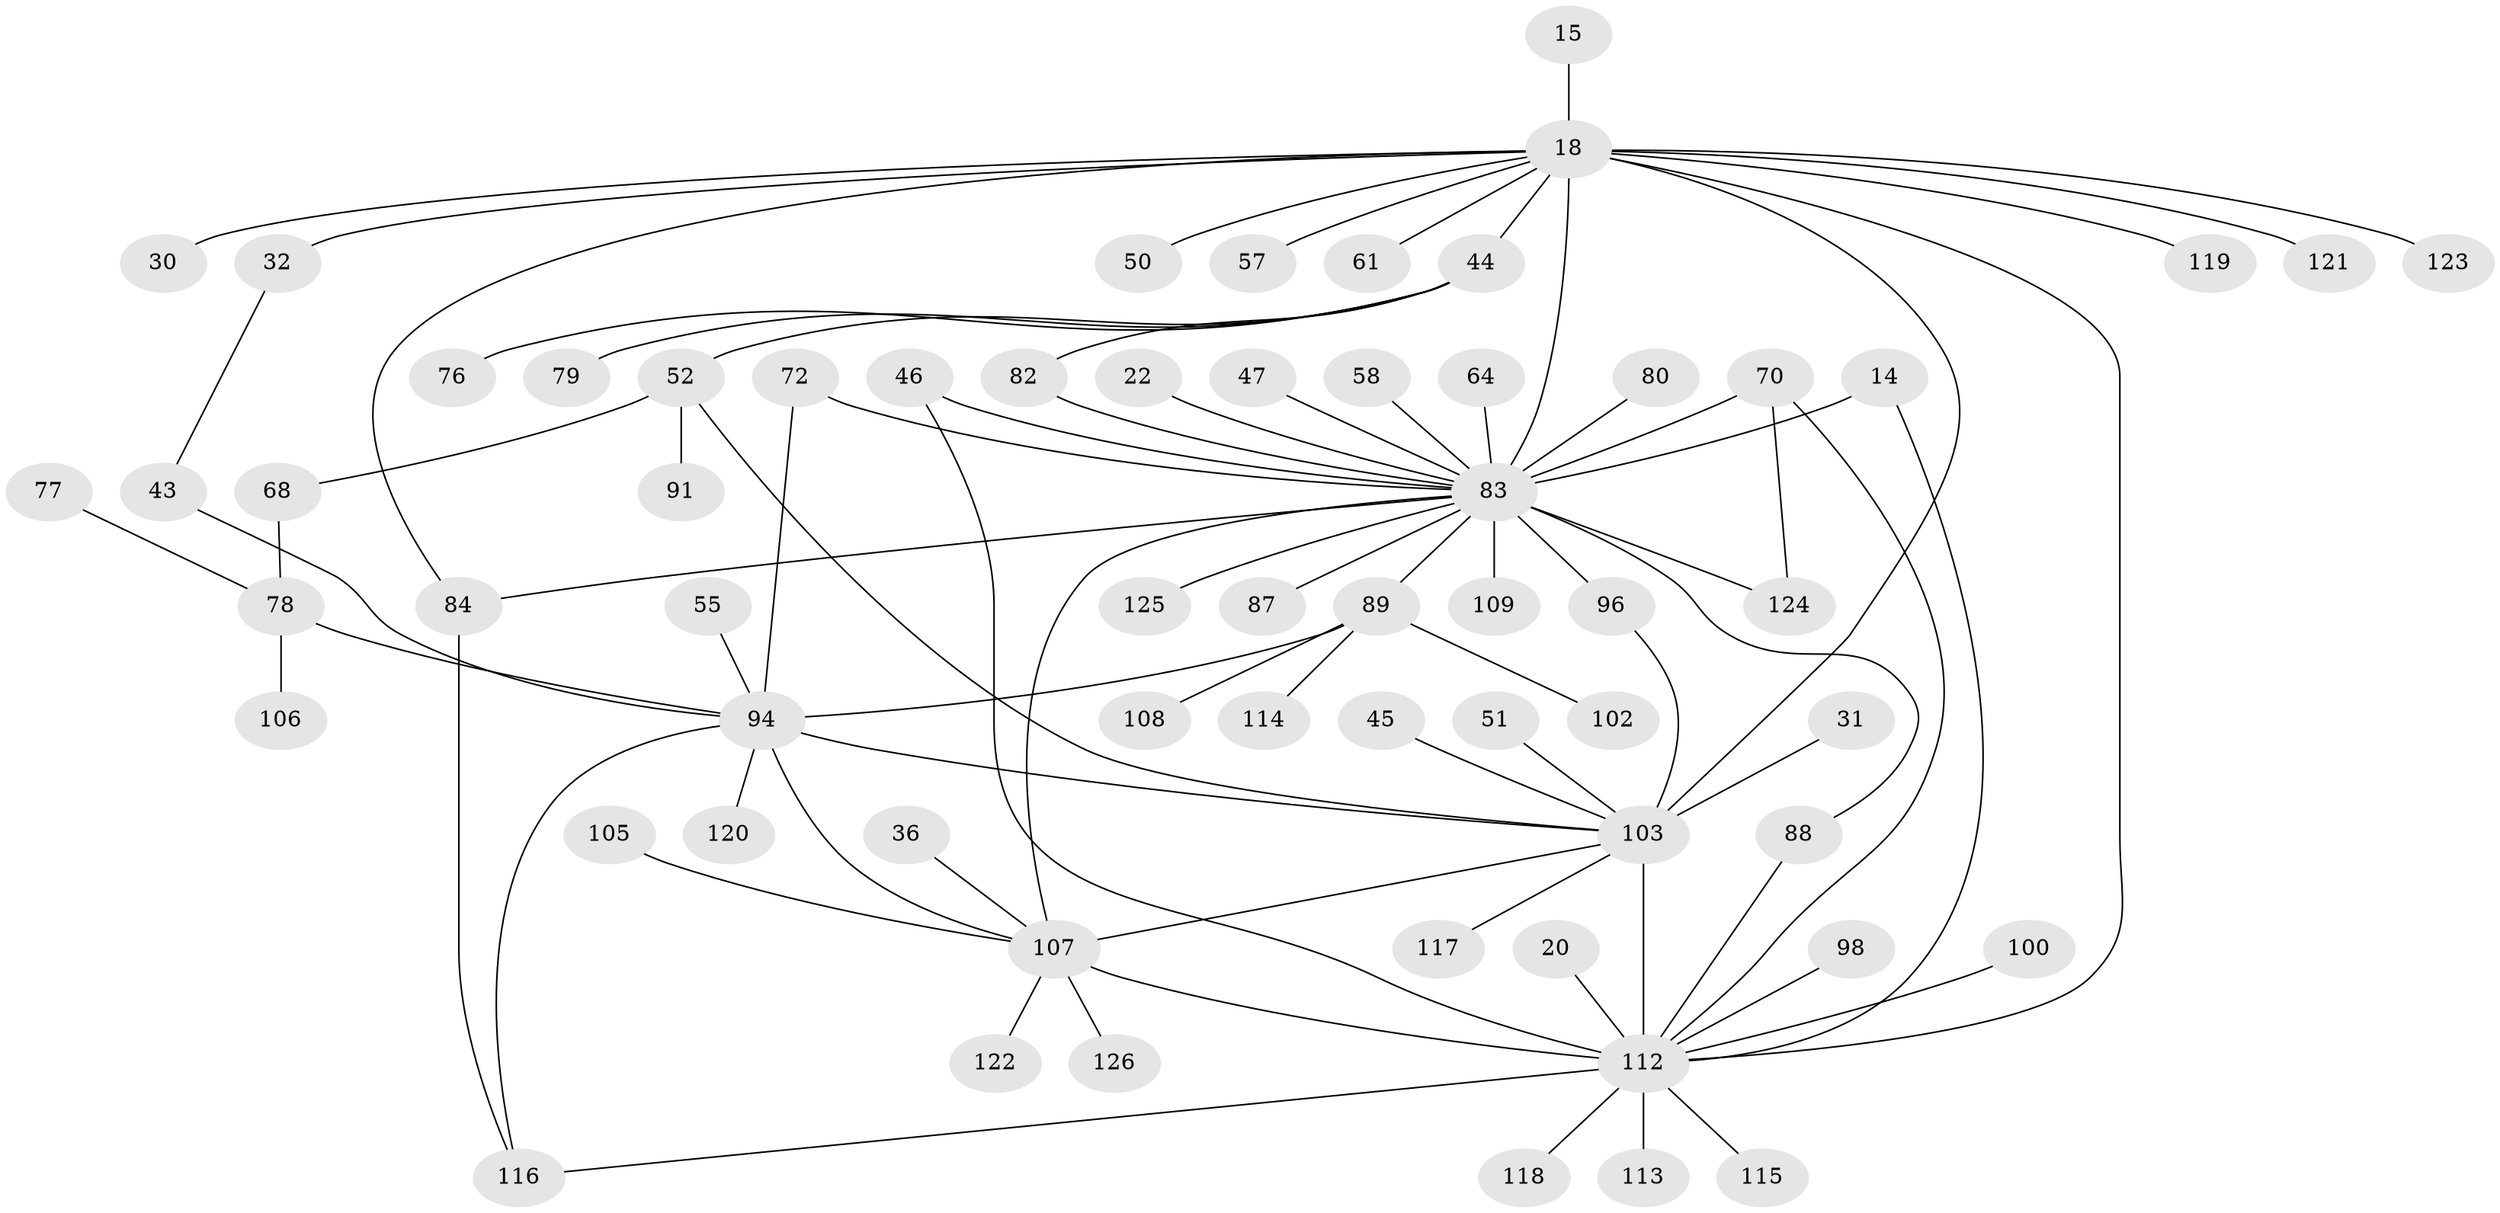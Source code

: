 // original degree distribution, {16: 0.007936507936507936, 17: 0.007936507936507936, 12: 0.015873015873015872, 4: 0.047619047619047616, 5: 0.05555555555555555, 6: 0.031746031746031744, 2: 0.25396825396825395, 10: 0.007936507936507936, 8: 0.007936507936507936, 1: 0.42857142857142855, 3: 0.1111111111111111, 14: 0.007936507936507936, 13: 0.007936507936507936, 7: 0.007936507936507936}
// Generated by graph-tools (version 1.1) at 2025/51/03/04/25 21:51:58]
// undirected, 63 vertices, 81 edges
graph export_dot {
graph [start="1"]
  node [color=gray90,style=filled];
  14;
  15;
  18 [super="+1"];
  20;
  22;
  30;
  31;
  32;
  36;
  43;
  44 [super="+24+23"];
  45;
  46;
  47;
  50;
  51;
  52 [super="+35+37"];
  55;
  57;
  58;
  61 [super="+38"];
  64;
  68;
  70 [super="+49"];
  72 [super="+27"];
  76;
  77;
  78 [super="+66"];
  79;
  80;
  82;
  83 [super="+10+8+11+9"];
  84;
  87;
  88;
  89 [super="+53+62+63+74+75"];
  91;
  94 [super="+21+81"];
  96 [super="+93+95"];
  98;
  100;
  102;
  103 [super="+19+42+59+99"];
  105;
  106;
  107 [super="+16+56"];
  108;
  109;
  112 [super="+48+90+110"];
  113;
  114;
  115 [super="+104"];
  116 [super="+67"];
  117;
  118;
  119;
  120 [super="+101+111"];
  121;
  122;
  123;
  124 [super="+34"];
  125;
  126;
  14 -- 83;
  14 -- 112;
  15 -- 18;
  18 -- 30;
  18 -- 32 [weight=2];
  18 -- 57;
  18 -- 84 [weight=2];
  18 -- 121;
  18 -- 83 [weight=6];
  18 -- 103 [weight=5];
  18 -- 50;
  18 -- 119;
  18 -- 123;
  18 -- 44 [weight=3];
  18 -- 112 [weight=2];
  18 -- 61;
  20 -- 112;
  22 -- 83;
  31 -- 103;
  32 -- 43;
  36 -- 107;
  43 -- 94;
  44 -- 76;
  44 -- 82;
  44 -- 52 [weight=2];
  44 -- 79;
  45 -- 103;
  46 -- 83;
  46 -- 112;
  47 -- 83;
  51 -- 103;
  52 -- 68;
  52 -- 91;
  52 -- 103 [weight=2];
  55 -- 94;
  58 -- 83;
  64 -- 83;
  68 -- 78;
  70 -- 83;
  70 -- 124;
  70 -- 112;
  72 -- 83;
  72 -- 94;
  77 -- 78;
  78 -- 94 [weight=2];
  78 -- 106;
  80 -- 83;
  82 -- 83;
  83 -- 125;
  83 -- 87;
  83 -- 84;
  83 -- 88;
  83 -- 109;
  83 -- 124 [weight=3];
  83 -- 107 [weight=5];
  83 -- 96 [weight=3];
  83 -- 89;
  84 -- 116;
  88 -- 112;
  89 -- 102;
  89 -- 108;
  89 -- 114;
  89 -- 94 [weight=2];
  94 -- 103 [weight=2];
  94 -- 107;
  94 -- 120;
  94 -- 116;
  96 -- 103;
  98 -- 112;
  100 -- 112;
  103 -- 117;
  103 -- 107;
  103 -- 112 [weight=2];
  105 -- 107;
  107 -- 126;
  107 -- 122;
  107 -- 112 [weight=3];
  112 -- 113;
  112 -- 115;
  112 -- 116;
  112 -- 118;
}
